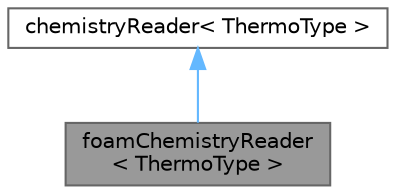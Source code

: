 digraph "foamChemistryReader&lt; ThermoType &gt;"
{
 // LATEX_PDF_SIZE
  bgcolor="transparent";
  edge [fontname=Helvetica,fontsize=10,labelfontname=Helvetica,labelfontsize=10];
  node [fontname=Helvetica,fontsize=10,shape=box,height=0.2,width=0.4];
  Node1 [id="Node000001",label="foamChemistryReader\l\< ThermoType \>",height=0.2,width=0.4,color="gray40", fillcolor="grey60", style="filled", fontcolor="black",tooltip="Chemistry reader for OpenFOAM format."];
  Node2 -> Node1 [id="edge1_Node000001_Node000002",dir="back",color="steelblue1",style="solid",tooltip=" "];
  Node2 [id="Node000002",label="chemistryReader\< ThermoType \>",height=0.2,width=0.4,color="gray40", fillcolor="white", style="filled",URL="$classFoam_1_1chemistryReader.html",tooltip="Abstract class for reading chemistry."];
}

